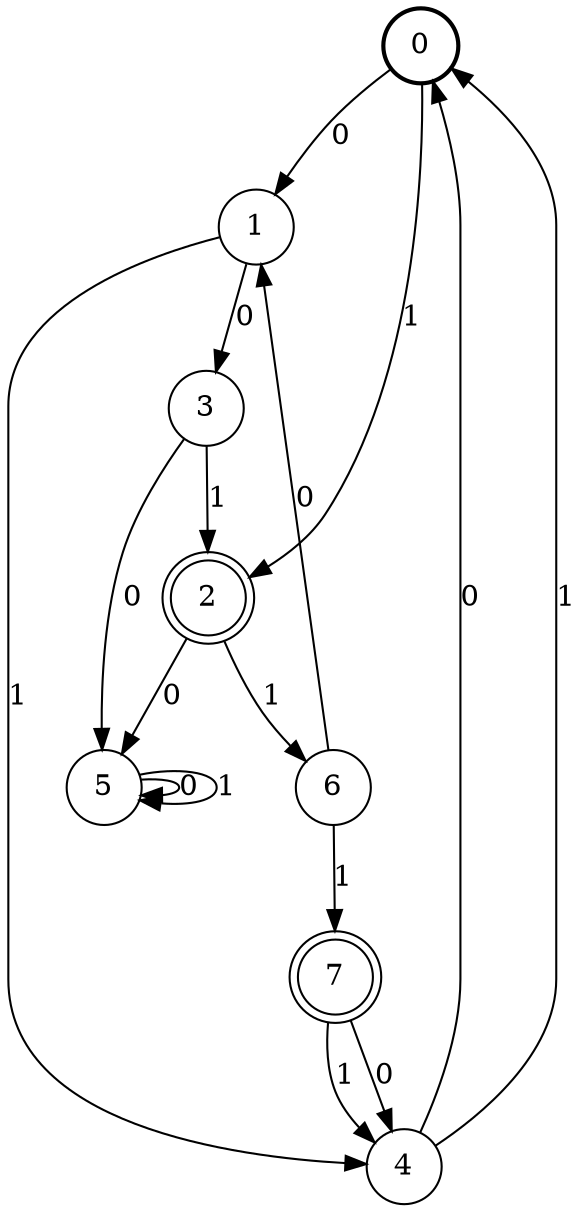digraph Automat {
    node [shape = circle];
    0 [style = "bold"];
    0 -> 1 [label = "0"];
    0 -> 2 [label = "1"];
    1 -> 3 [label = "0"];
    1 -> 4 [label = "1"];
    2 [peripheries=2]
    2 -> 5 [label = "0"];
    2 -> 6 [label = "1"];
    3 -> 5 [label = "0"];
    3 -> 2 [label = "1"];
    4 -> 0 [label = "0"];
    4 -> 0 [label = "1"];
    5 -> 5 [label = "0"];
    5 -> 5 [label = "1"];
    6 -> 1 [label = "0"];
    6 -> 7 [label = "1"];
    7 [peripheries=2]
    7 -> 4 [label = "0"];
    7 -> 4 [label = "1"];
}
